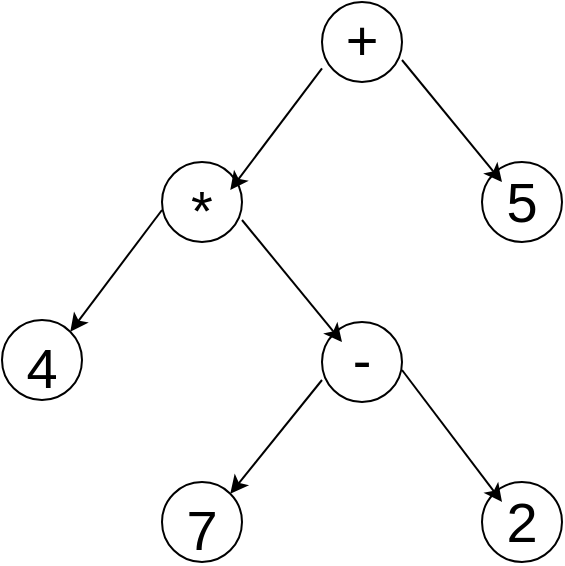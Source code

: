 <mxfile version="13.10.4" type="github">
  <diagram id="MfmJFjhtOukuF9hLzjgF" name="Page-1">
    <mxGraphModel dx="356" dy="777" grid="1" gridSize="10" guides="1" tooltips="1" connect="1" arrows="1" fold="1" page="1" pageScale="1" pageWidth="827" pageHeight="1169" math="0" shadow="0">
      <root>
        <mxCell id="0" />
        <mxCell id="1" parent="0" />
        <mxCell id="ah1tdF3JHrRPO9LsMJdI-1" value="" style="ellipse;whiteSpace=wrap;html=1;" vertex="1" parent="1">
          <mxGeometry x="360" y="160" width="40" height="40" as="geometry" />
        </mxCell>
        <mxCell id="ah1tdF3JHrRPO9LsMJdI-2" value="" style="ellipse;whiteSpace=wrap;html=1;" vertex="1" parent="1">
          <mxGeometry x="280" y="240" width="40" height="40" as="geometry" />
        </mxCell>
        <mxCell id="ah1tdF3JHrRPO9LsMJdI-3" value="" style="ellipse;whiteSpace=wrap;html=1;" vertex="1" parent="1">
          <mxGeometry x="440" y="240" width="40" height="40" as="geometry" />
        </mxCell>
        <mxCell id="ah1tdF3JHrRPO9LsMJdI-4" value="&lt;font style=&quot;font-size: 28px&quot;&gt;+&lt;/font&gt;" style="text;html=1;strokeColor=none;fillColor=none;align=center;verticalAlign=middle;whiteSpace=wrap;rounded=0;" vertex="1" parent="1">
          <mxGeometry x="360" y="169" width="40" height="20" as="geometry" />
        </mxCell>
        <mxCell id="ah1tdF3JHrRPO9LsMJdI-5" value="&lt;font style=&quot;font-size: 28px&quot;&gt;*&lt;/font&gt;" style="text;html=1;strokeColor=none;fillColor=none;align=center;verticalAlign=middle;whiteSpace=wrap;rounded=0;" vertex="1" parent="1">
          <mxGeometry x="280" y="254" width="40" height="20" as="geometry" />
        </mxCell>
        <mxCell id="ah1tdF3JHrRPO9LsMJdI-6" value="&lt;font style=&quot;font-size: 28px&quot;&gt;5&lt;/font&gt;" style="text;html=1;strokeColor=none;fillColor=none;align=center;verticalAlign=middle;whiteSpace=wrap;rounded=0;" vertex="1" parent="1">
          <mxGeometry x="440" y="250" width="40" height="20" as="geometry" />
        </mxCell>
        <mxCell id="ah1tdF3JHrRPO9LsMJdI-7" value="" style="ellipse;whiteSpace=wrap;html=1;" vertex="1" parent="1">
          <mxGeometry x="360" y="320" width="40" height="40" as="geometry" />
        </mxCell>
        <mxCell id="ah1tdF3JHrRPO9LsMJdI-8" value="" style="ellipse;whiteSpace=wrap;html=1;" vertex="1" parent="1">
          <mxGeometry x="280" y="400" width="40" height="40" as="geometry" />
        </mxCell>
        <mxCell id="ah1tdF3JHrRPO9LsMJdI-9" value="" style="ellipse;whiteSpace=wrap;html=1;" vertex="1" parent="1">
          <mxGeometry x="440" y="400" width="40" height="40" as="geometry" />
        </mxCell>
        <mxCell id="ah1tdF3JHrRPO9LsMJdI-10" value="&lt;font style=&quot;font-size: 28px&quot;&gt;-&lt;/font&gt;" style="text;html=1;strokeColor=none;fillColor=none;align=center;verticalAlign=middle;whiteSpace=wrap;rounded=0;" vertex="1" parent="1">
          <mxGeometry x="360" y="329" width="40" height="20" as="geometry" />
        </mxCell>
        <mxCell id="ah1tdF3JHrRPO9LsMJdI-11" value="&lt;font style=&quot;font-size: 28px&quot;&gt;7&lt;/font&gt;" style="text;html=1;strokeColor=none;fillColor=none;align=center;verticalAlign=middle;whiteSpace=wrap;rounded=0;" vertex="1" parent="1">
          <mxGeometry x="280" y="414" width="40" height="20" as="geometry" />
        </mxCell>
        <mxCell id="ah1tdF3JHrRPO9LsMJdI-12" value="&lt;font style=&quot;font-size: 28px&quot;&gt;2&lt;/font&gt;" style="text;html=1;strokeColor=none;fillColor=none;align=center;verticalAlign=middle;whiteSpace=wrap;rounded=0;" vertex="1" parent="1">
          <mxGeometry x="440" y="410" width="40" height="20" as="geometry" />
        </mxCell>
        <mxCell id="ah1tdF3JHrRPO9LsMJdI-13" value="" style="ellipse;whiteSpace=wrap;html=1;" vertex="1" parent="1">
          <mxGeometry x="200" y="319" width="40" height="40" as="geometry" />
        </mxCell>
        <mxCell id="ah1tdF3JHrRPO9LsMJdI-14" value="&lt;font style=&quot;font-size: 28px&quot;&gt;4&lt;/font&gt;" style="text;html=1;strokeColor=none;fillColor=none;align=center;verticalAlign=middle;whiteSpace=wrap;rounded=0;" vertex="1" parent="1">
          <mxGeometry x="200" y="333" width="40" height="20" as="geometry" />
        </mxCell>
        <mxCell id="ah1tdF3JHrRPO9LsMJdI-15" value="" style="endArrow=classic;html=1;exitX=0;exitY=1;exitDx=0;exitDy=0;entryX=1;entryY=0;entryDx=0;entryDy=0;" edge="1" parent="1" source="ah1tdF3JHrRPO9LsMJdI-10" target="ah1tdF3JHrRPO9LsMJdI-8">
          <mxGeometry width="50" height="50" relative="1" as="geometry">
            <mxPoint x="310" y="460" as="sourcePoint" />
            <mxPoint x="360" y="410" as="targetPoint" />
          </mxGeometry>
        </mxCell>
        <mxCell id="ah1tdF3JHrRPO9LsMJdI-16" value="" style="endArrow=classic;html=1;exitX=1;exitY=0.75;exitDx=0;exitDy=0;entryX=0.25;entryY=0;entryDx=0;entryDy=0;" edge="1" parent="1" source="ah1tdF3JHrRPO9LsMJdI-10" target="ah1tdF3JHrRPO9LsMJdI-12">
          <mxGeometry width="50" height="50" relative="1" as="geometry">
            <mxPoint x="370" y="359" as="sourcePoint" />
            <mxPoint x="324.142" y="415.858" as="targetPoint" />
          </mxGeometry>
        </mxCell>
        <mxCell id="ah1tdF3JHrRPO9LsMJdI-17" value="" style="endArrow=classic;html=1;exitX=1;exitY=0.75;exitDx=0;exitDy=0;" edge="1" parent="1" source="ah1tdF3JHrRPO9LsMJdI-5">
          <mxGeometry width="50" height="50" relative="1" as="geometry">
            <mxPoint x="410.0" y="354" as="sourcePoint" />
            <mxPoint x="370" y="330" as="targetPoint" />
          </mxGeometry>
        </mxCell>
        <mxCell id="ah1tdF3JHrRPO9LsMJdI-18" value="" style="endArrow=classic;html=1;exitX=0;exitY=0.5;exitDx=0;exitDy=0;entryX=1;entryY=0;entryDx=0;entryDy=0;" edge="1" parent="1" source="ah1tdF3JHrRPO9LsMJdI-5" target="ah1tdF3JHrRPO9LsMJdI-13">
          <mxGeometry width="50" height="50" relative="1" as="geometry">
            <mxPoint x="330" y="279" as="sourcePoint" />
            <mxPoint x="380" y="340" as="targetPoint" />
          </mxGeometry>
        </mxCell>
        <mxCell id="ah1tdF3JHrRPO9LsMJdI-19" value="" style="endArrow=classic;html=1;exitX=0;exitY=0.5;exitDx=0;exitDy=0;entryX=1;entryY=0;entryDx=0;entryDy=0;" edge="1" parent="1">
          <mxGeometry width="50" height="50" relative="1" as="geometry">
            <mxPoint x="360" y="193.14" as="sourcePoint" />
            <mxPoint x="314.142" y="253.998" as="targetPoint" />
          </mxGeometry>
        </mxCell>
        <mxCell id="ah1tdF3JHrRPO9LsMJdI-20" value="" style="endArrow=classic;html=1;exitX=1;exitY=0.75;exitDx=0;exitDy=0;" edge="1" parent="1">
          <mxGeometry width="50" height="50" relative="1" as="geometry">
            <mxPoint x="400" y="189" as="sourcePoint" />
            <mxPoint x="450" y="250" as="targetPoint" />
          </mxGeometry>
        </mxCell>
      </root>
    </mxGraphModel>
  </diagram>
</mxfile>
